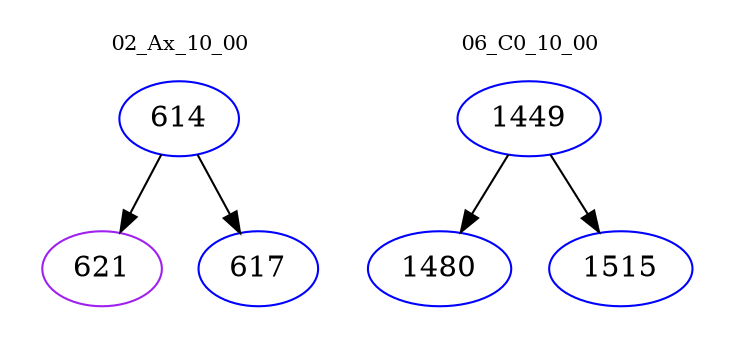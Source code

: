 digraph{
subgraph cluster_0 {
color = white
label = "02_Ax_10_00";
fontsize=10;
T0_614 [label="614", color="blue"]
T0_614 -> T0_621 [color="black"]
T0_621 [label="621", color="purple"]
T0_614 -> T0_617 [color="black"]
T0_617 [label="617", color="blue"]
}
subgraph cluster_1 {
color = white
label = "06_C0_10_00";
fontsize=10;
T1_1449 [label="1449", color="blue"]
T1_1449 -> T1_1480 [color="black"]
T1_1480 [label="1480", color="blue"]
T1_1449 -> T1_1515 [color="black"]
T1_1515 [label="1515", color="blue"]
}
}
